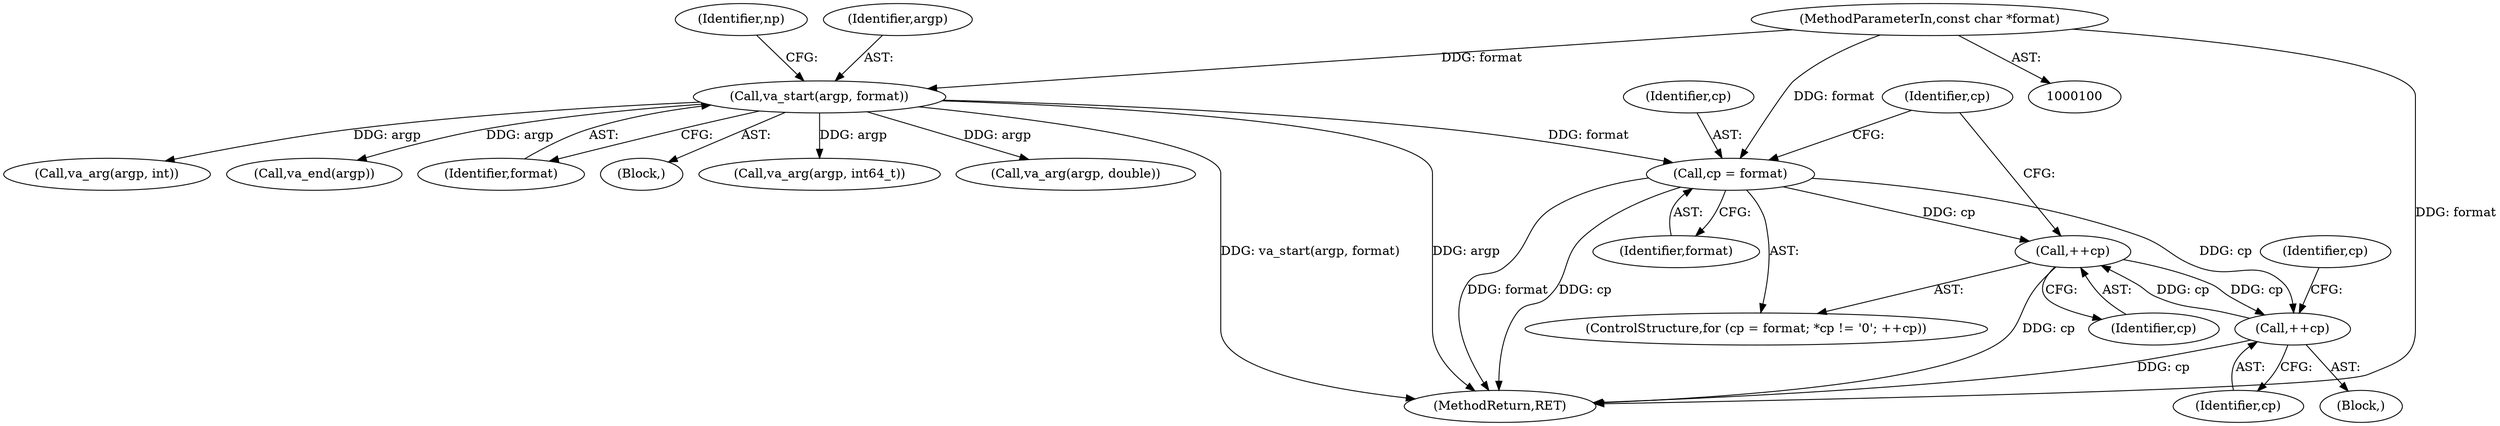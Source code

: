 digraph "0_iperf_91f2fa59e8ed80dfbf400add0164ee0e508e412a_52@pointer" {
"1000125" [label="(Call,cp = format)"];
"1000118" [label="(Call,va_start(argp, format))"];
"1000101" [label="(MethodParameterIn,const char *format)"];
"1000132" [label="(Call,++cp)"];
"1000148" [label="(Call,++cp)"];
"1000125" [label="(Call,cp = format)"];
"1000138" [label="(Block,)"];
"1000149" [label="(Identifier,cp)"];
"1000122" [label="(Identifier,np)"];
"1000127" [label="(Identifier,format)"];
"1000158" [label="(Call,va_arg(argp, int))"];
"1000152" [label="(Identifier,cp)"];
"1000209" [label="(MethodReturn,RET)"];
"1000205" [label="(Call,va_end(argp))"];
"1000126" [label="(Identifier,cp)"];
"1000119" [label="(Identifier,argp)"];
"1000124" [label="(ControlStructure,for (cp = format; *cp != '\0'; ++cp))"];
"1000148" [label="(Call,++cp)"];
"1000120" [label="(Identifier,format)"];
"1000130" [label="(Identifier,cp)"];
"1000132" [label="(Call,++cp)"];
"1000133" [label="(Identifier,cp)"];
"1000102" [label="(Block,)"];
"1000101" [label="(MethodParameterIn,const char *format)"];
"1000166" [label="(Call,va_arg(argp, int64_t))"];
"1000118" [label="(Call,va_start(argp, format))"];
"1000174" [label="(Call,va_arg(argp, double))"];
"1000125" -> "1000124"  [label="AST: "];
"1000125" -> "1000127"  [label="CFG: "];
"1000126" -> "1000125"  [label="AST: "];
"1000127" -> "1000125"  [label="AST: "];
"1000130" -> "1000125"  [label="CFG: "];
"1000125" -> "1000209"  [label="DDG: format"];
"1000125" -> "1000209"  [label="DDG: cp"];
"1000118" -> "1000125"  [label="DDG: format"];
"1000101" -> "1000125"  [label="DDG: format"];
"1000125" -> "1000132"  [label="DDG: cp"];
"1000125" -> "1000148"  [label="DDG: cp"];
"1000118" -> "1000102"  [label="AST: "];
"1000118" -> "1000120"  [label="CFG: "];
"1000119" -> "1000118"  [label="AST: "];
"1000120" -> "1000118"  [label="AST: "];
"1000122" -> "1000118"  [label="CFG: "];
"1000118" -> "1000209"  [label="DDG: va_start(argp, format)"];
"1000118" -> "1000209"  [label="DDG: argp"];
"1000101" -> "1000118"  [label="DDG: format"];
"1000118" -> "1000158"  [label="DDG: argp"];
"1000118" -> "1000166"  [label="DDG: argp"];
"1000118" -> "1000174"  [label="DDG: argp"];
"1000118" -> "1000205"  [label="DDG: argp"];
"1000101" -> "1000100"  [label="AST: "];
"1000101" -> "1000209"  [label="DDG: format"];
"1000132" -> "1000124"  [label="AST: "];
"1000132" -> "1000133"  [label="CFG: "];
"1000133" -> "1000132"  [label="AST: "];
"1000130" -> "1000132"  [label="CFG: "];
"1000132" -> "1000209"  [label="DDG: cp"];
"1000148" -> "1000132"  [label="DDG: cp"];
"1000132" -> "1000148"  [label="DDG: cp"];
"1000148" -> "1000138"  [label="AST: "];
"1000148" -> "1000149"  [label="CFG: "];
"1000149" -> "1000148"  [label="AST: "];
"1000152" -> "1000148"  [label="CFG: "];
"1000148" -> "1000209"  [label="DDG: cp"];
}

